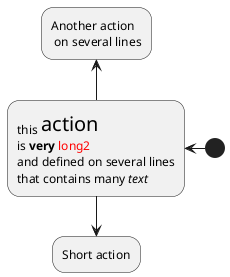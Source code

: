 @startuml 1long-text-action
(*) -left-> "this <size:20>action</size>
is <b>very</b> <color:red>long2</color>
and defined on several lines
that contains many <i>text</i>" as A1

-up-> "Another action\n on several lines"

A1 --> "Short action"
@enduml